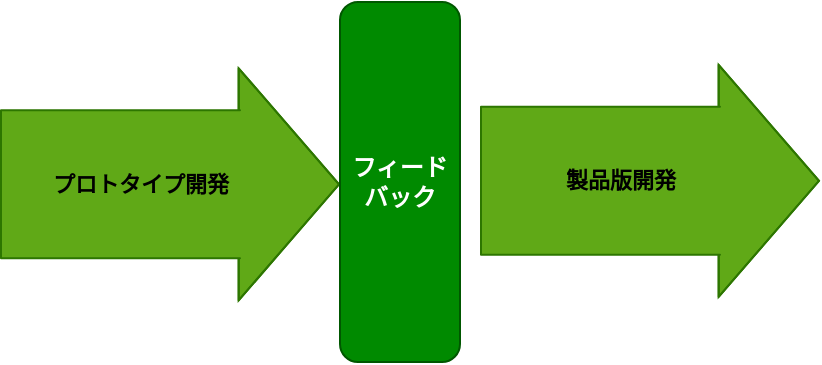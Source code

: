 <mxfile>
    <diagram id="YfzR0-cyZ97g2qhAvFvZ" name="ページ1">
        <mxGraphModel dx="855" dy="465" grid="1" gridSize="10" guides="1" tooltips="1" connect="1" arrows="1" fold="1" page="1" pageScale="1" pageWidth="827" pageHeight="1169" math="0" shadow="0">
            <root>
                <mxCell id="0"/>
                <mxCell id="1" parent="0"/>
                <mxCell id="2" value="&lt;b&gt;プロトタイプ開発&lt;/b&gt;" style="shape=flexArrow;endArrow=classic;html=1;width=74;endSize=16.39;fillColor=#60a917;strokeColor=#2D7600;labelBackgroundColor=none;align=center;endWidth=41;" edge="1" parent="1">
                    <mxGeometry x="-0.176" width="50" height="50" relative="1" as="geometry">
                        <mxPoint x="110" y="181.176" as="sourcePoint"/>
                        <mxPoint x="280" y="181.176" as="targetPoint"/>
                        <Array as="points">
                            <mxPoint x="230" y="181.176"/>
                        </Array>
                        <mxPoint as="offset"/>
                    </mxGeometry>
                </mxCell>
                <mxCell id="7" value="&lt;b&gt;フィードバック&lt;/b&gt;" style="rounded=1;whiteSpace=wrap;html=1;flipV=1;fillColor=#008a00;fontColor=#ffffff;strokeColor=#005700;" vertex="1" parent="1">
                    <mxGeometry x="280" y="90" width="60" height="180" as="geometry"/>
                </mxCell>
                <mxCell id="8" value="&lt;b&gt;製品版開発&lt;/b&gt;" style="shape=flexArrow;endArrow=classic;html=1;width=74;endSize=16.39;fillColor=#60a917;strokeColor=#2D7600;labelBackgroundColor=none;align=center;endWidth=41;" edge="1" parent="1">
                    <mxGeometry x="-0.176" width="50" height="50" relative="1" as="geometry">
                        <mxPoint x="350" y="179.416" as="sourcePoint"/>
                        <mxPoint x="520" y="179.416" as="targetPoint"/>
                        <Array as="points">
                            <mxPoint x="470" y="179.416"/>
                        </Array>
                        <mxPoint as="offset"/>
                    </mxGeometry>
                </mxCell>
            </root>
        </mxGraphModel>
    </diagram>
</mxfile>